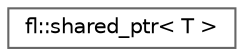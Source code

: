 digraph "Graphical Class Hierarchy"
{
 // INTERACTIVE_SVG=YES
 // LATEX_PDF_SIZE
  bgcolor="transparent";
  edge [fontname=Helvetica,fontsize=10,labelfontname=Helvetica,labelfontsize=10];
  node [fontname=Helvetica,fontsize=10,shape=box,height=0.2,width=0.4];
  rankdir="LR";
  Node0 [id="Node000000",label="fl::shared_ptr\< T \>",height=0.2,width=0.4,color="grey40", fillcolor="white", style="filled",URL="$d1/d74/classfl_1_1shared__ptr.html",tooltip=" "];
}
